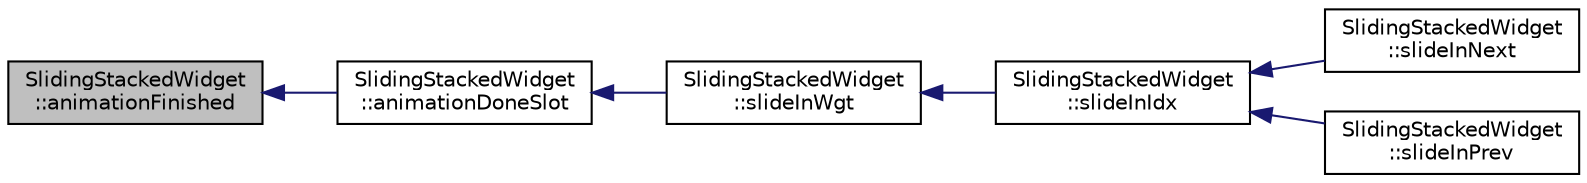digraph "SlidingStackedWidget::animationFinished"
{
 // INTERACTIVE_SVG=YES
  bgcolor="transparent";
  edge [fontname="Helvetica",fontsize="10",labelfontname="Helvetica",labelfontsize="10"];
  node [fontname="Helvetica",fontsize="10",shape=record];
  rankdir="LR";
  Node1 [label="SlidingStackedWidget\l::animationFinished",height=0.2,width=0.4,color="black", fillcolor="grey75", style="filled", fontcolor="black"];
  Node1 -> Node2 [dir="back",color="midnightblue",fontsize="10",style="solid",fontname="Helvetica"];
  Node2 [label="SlidingStackedWidget\l::animationDoneSlot",height=0.2,width=0.4,color="black",URL="$class_sliding_stacked_widget.html#a9f0032f65d7c2c7eb2cc57fe6b745499"];
  Node2 -> Node3 [dir="back",color="midnightblue",fontsize="10",style="solid",fontname="Helvetica"];
  Node3 [label="SlidingStackedWidget\l::slideInWgt",height=0.2,width=0.4,color="black",URL="$class_sliding_stacked_widget.html#a3eabd598082e3f7a87d12ef21609c6bf"];
  Node3 -> Node4 [dir="back",color="midnightblue",fontsize="10",style="solid",fontname="Helvetica"];
  Node4 [label="SlidingStackedWidget\l::slideInIdx",height=0.2,width=0.4,color="black",URL="$class_sliding_stacked_widget.html#aabd161d7cf704e4037ade499e8b46636"];
  Node4 -> Node5 [dir="back",color="midnightblue",fontsize="10",style="solid",fontname="Helvetica"];
  Node5 [label="SlidingStackedWidget\l::slideInNext",height=0.2,width=0.4,color="black",URL="$class_sliding_stacked_widget.html#a7be460f27a6b5f71325b1130d580eb4a"];
  Node4 -> Node6 [dir="back",color="midnightblue",fontsize="10",style="solid",fontname="Helvetica"];
  Node6 [label="SlidingStackedWidget\l::slideInPrev",height=0.2,width=0.4,color="black",URL="$class_sliding_stacked_widget.html#ab726634223ef321df3e0fb132f8f9396"];
}
